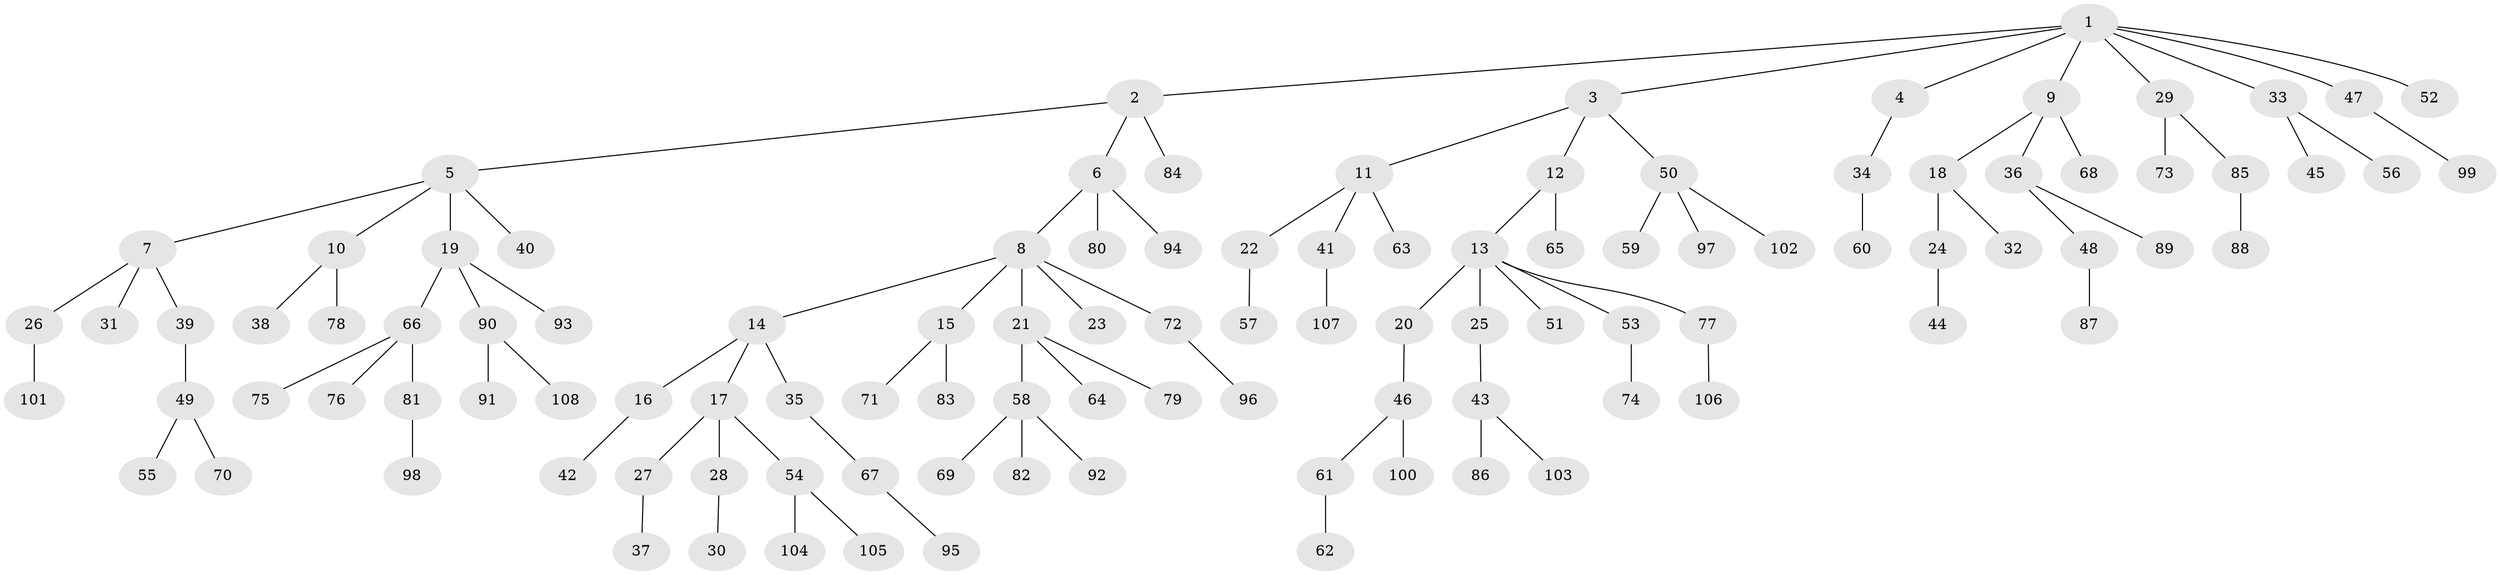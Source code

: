 // coarse degree distribution, {10: 0.014084507042253521, 6: 0.04225352112676056, 2: 0.15492957746478872, 4: 0.014084507042253521, 3: 0.14084507042253522, 8: 0.014084507042253521, 1: 0.6056338028169014, 5: 0.014084507042253521}
// Generated by graph-tools (version 1.1) at 2025/42/03/06/25 10:42:04]
// undirected, 108 vertices, 107 edges
graph export_dot {
graph [start="1"]
  node [color=gray90,style=filled];
  1;
  2;
  3;
  4;
  5;
  6;
  7;
  8;
  9;
  10;
  11;
  12;
  13;
  14;
  15;
  16;
  17;
  18;
  19;
  20;
  21;
  22;
  23;
  24;
  25;
  26;
  27;
  28;
  29;
  30;
  31;
  32;
  33;
  34;
  35;
  36;
  37;
  38;
  39;
  40;
  41;
  42;
  43;
  44;
  45;
  46;
  47;
  48;
  49;
  50;
  51;
  52;
  53;
  54;
  55;
  56;
  57;
  58;
  59;
  60;
  61;
  62;
  63;
  64;
  65;
  66;
  67;
  68;
  69;
  70;
  71;
  72;
  73;
  74;
  75;
  76;
  77;
  78;
  79;
  80;
  81;
  82;
  83;
  84;
  85;
  86;
  87;
  88;
  89;
  90;
  91;
  92;
  93;
  94;
  95;
  96;
  97;
  98;
  99;
  100;
  101;
  102;
  103;
  104;
  105;
  106;
  107;
  108;
  1 -- 2;
  1 -- 3;
  1 -- 4;
  1 -- 9;
  1 -- 29;
  1 -- 33;
  1 -- 47;
  1 -- 52;
  2 -- 5;
  2 -- 6;
  2 -- 84;
  3 -- 11;
  3 -- 12;
  3 -- 50;
  4 -- 34;
  5 -- 7;
  5 -- 10;
  5 -- 19;
  5 -- 40;
  6 -- 8;
  6 -- 80;
  6 -- 94;
  7 -- 26;
  7 -- 31;
  7 -- 39;
  8 -- 14;
  8 -- 15;
  8 -- 21;
  8 -- 23;
  8 -- 72;
  9 -- 18;
  9 -- 36;
  9 -- 68;
  10 -- 38;
  10 -- 78;
  11 -- 22;
  11 -- 41;
  11 -- 63;
  12 -- 13;
  12 -- 65;
  13 -- 20;
  13 -- 25;
  13 -- 51;
  13 -- 53;
  13 -- 77;
  14 -- 16;
  14 -- 17;
  14 -- 35;
  15 -- 71;
  15 -- 83;
  16 -- 42;
  17 -- 27;
  17 -- 28;
  17 -- 54;
  18 -- 24;
  18 -- 32;
  19 -- 66;
  19 -- 90;
  19 -- 93;
  20 -- 46;
  21 -- 58;
  21 -- 64;
  21 -- 79;
  22 -- 57;
  24 -- 44;
  25 -- 43;
  26 -- 101;
  27 -- 37;
  28 -- 30;
  29 -- 73;
  29 -- 85;
  33 -- 45;
  33 -- 56;
  34 -- 60;
  35 -- 67;
  36 -- 48;
  36 -- 89;
  39 -- 49;
  41 -- 107;
  43 -- 86;
  43 -- 103;
  46 -- 61;
  46 -- 100;
  47 -- 99;
  48 -- 87;
  49 -- 55;
  49 -- 70;
  50 -- 59;
  50 -- 97;
  50 -- 102;
  53 -- 74;
  54 -- 104;
  54 -- 105;
  58 -- 69;
  58 -- 82;
  58 -- 92;
  61 -- 62;
  66 -- 75;
  66 -- 76;
  66 -- 81;
  67 -- 95;
  72 -- 96;
  77 -- 106;
  81 -- 98;
  85 -- 88;
  90 -- 91;
  90 -- 108;
}
